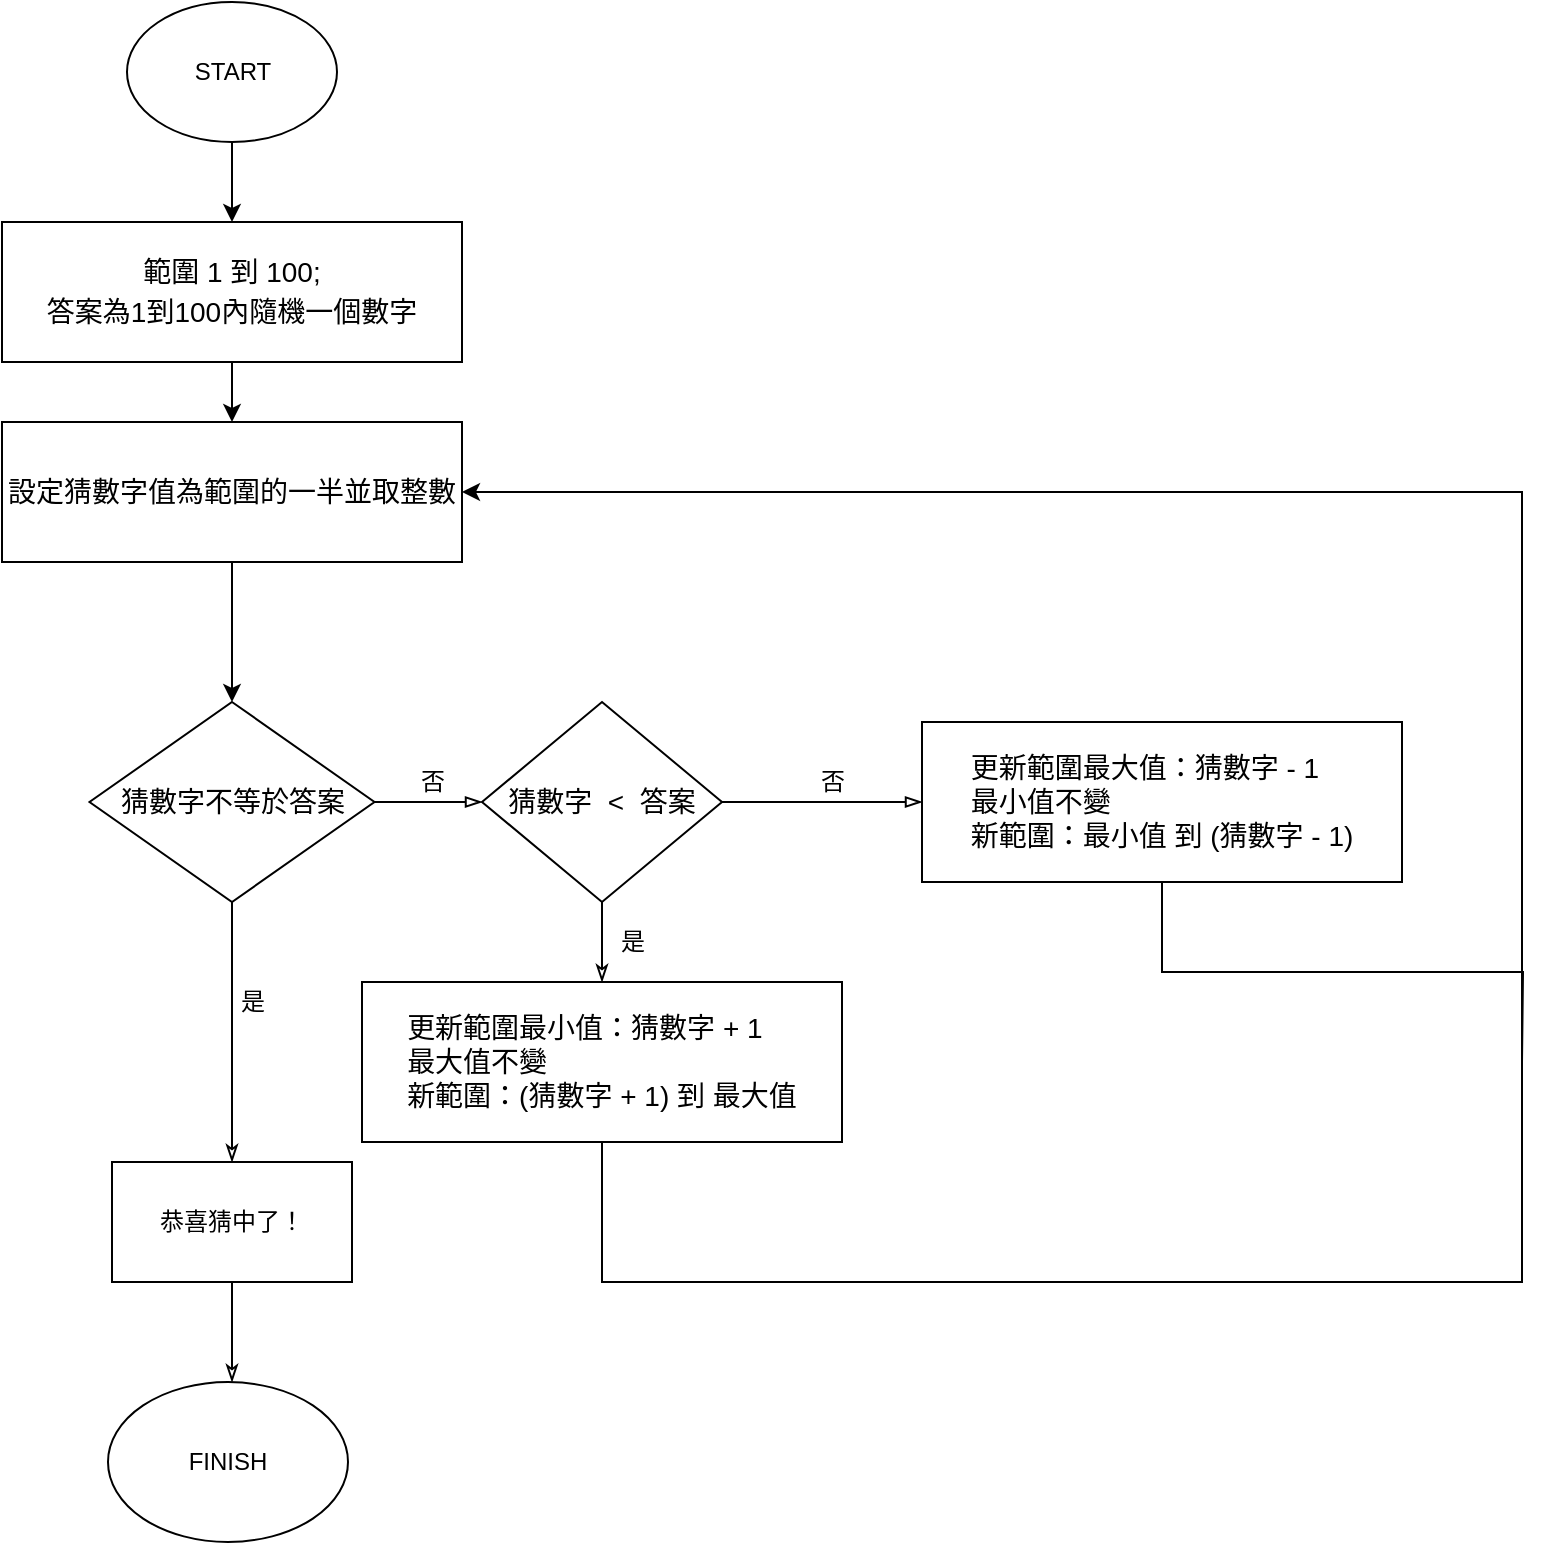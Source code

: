 <mxfile version="13.6.3" type="github">
  <diagram id="C5RBs43oDa-KdzZeNtuy" name="Page-1">
    <mxGraphModel dx="944" dy="623" grid="1" gridSize="10" guides="1" tooltips="1" connect="1" arrows="1" fold="1" page="1" pageScale="1" pageWidth="827" pageHeight="1169" math="0" shadow="0">
      <root>
        <mxCell id="WIyWlLk6GJQsqaUBKTNV-0" />
        <mxCell id="WIyWlLk6GJQsqaUBKTNV-1" parent="WIyWlLk6GJQsqaUBKTNV-0" />
        <mxCell id="CWGT0NXKtXCot0AyJV4v-5" value="" style="edgeStyle=orthogonalEdgeStyle;rounded=0;orthogonalLoop=1;jettySize=auto;html=1;entryX=0.5;entryY=0;entryDx=0;entryDy=0;" edge="1" parent="WIyWlLk6GJQsqaUBKTNV-1" source="CWGT0NXKtXCot0AyJV4v-0" target="CWGT0NXKtXCot0AyJV4v-3">
          <mxGeometry relative="1" as="geometry">
            <mxPoint x="145" y="277" as="targetPoint" />
          </mxGeometry>
        </mxCell>
        <mxCell id="CWGT0NXKtXCot0AyJV4v-0" value="&lt;font style=&quot;font-size: 14px ; line-height: 140%&quot;&gt;範圍 1 到 100;&lt;br&gt;答案為1到100內隨機一個數字&lt;br&gt;&lt;/font&gt;" style="rounded=0;whiteSpace=wrap;html=1;" vertex="1" parent="WIyWlLk6GJQsqaUBKTNV-1">
          <mxGeometry x="40" y="150" width="230" height="70" as="geometry" />
        </mxCell>
        <mxCell id="CWGT0NXKtXCot0AyJV4v-13" style="edgeStyle=orthogonalEdgeStyle;rounded=0;orthogonalLoop=1;jettySize=auto;html=1;exitX=0.5;exitY=1;exitDx=0;exitDy=0;entryX=0.5;entryY=0;entryDx=0;entryDy=0;" edge="1" parent="WIyWlLk6GJQsqaUBKTNV-1" source="CWGT0NXKtXCot0AyJV4v-3" target="CWGT0NXKtXCot0AyJV4v-7">
          <mxGeometry relative="1" as="geometry" />
        </mxCell>
        <mxCell id="CWGT0NXKtXCot0AyJV4v-3" value="&lt;font style=&quot;font-size: 14px ; line-height: 140%&quot;&gt;設定猜數字值為範圍的一半並取整數 &lt;br&gt;&lt;/font&gt;" style="rounded=0;whiteSpace=wrap;html=1;" vertex="1" parent="WIyWlLk6GJQsqaUBKTNV-1">
          <mxGeometry x="40" y="250" width="230" height="70" as="geometry" />
        </mxCell>
        <mxCell id="CWGT0NXKtXCot0AyJV4v-10" style="edgeStyle=orthogonalEdgeStyle;rounded=0;orthogonalLoop=1;jettySize=auto;html=1;exitX=0.5;exitY=1;exitDx=0;exitDy=0;entryX=0.5;entryY=0;entryDx=0;entryDy=0;" edge="1" parent="WIyWlLk6GJQsqaUBKTNV-1" source="CWGT0NXKtXCot0AyJV4v-6" target="CWGT0NXKtXCot0AyJV4v-0">
          <mxGeometry relative="1" as="geometry" />
        </mxCell>
        <mxCell id="CWGT0NXKtXCot0AyJV4v-6" value="START" style="ellipse;whiteSpace=wrap;html=1;" vertex="1" parent="WIyWlLk6GJQsqaUBKTNV-1">
          <mxGeometry x="102.5" y="40" width="105" height="70" as="geometry" />
        </mxCell>
        <mxCell id="CWGT0NXKtXCot0AyJV4v-14" style="edgeStyle=orthogonalEdgeStyle;rounded=0;orthogonalLoop=1;jettySize=auto;html=1;exitX=0.5;exitY=1;exitDx=0;exitDy=0;endArrow=classicThin;endFill=0;entryX=0.5;entryY=0;entryDx=0;entryDy=0;" edge="1" parent="WIyWlLk6GJQsqaUBKTNV-1" source="CWGT0NXKtXCot0AyJV4v-7" target="CWGT0NXKtXCot0AyJV4v-18">
          <mxGeometry relative="1" as="geometry">
            <mxPoint x="155" y="490" as="targetPoint" />
          </mxGeometry>
        </mxCell>
        <mxCell id="CWGT0NXKtXCot0AyJV4v-15" style="rounded=0;orthogonalLoop=1;jettySize=auto;html=1;exitX=1;exitY=0.5;exitDx=0;exitDy=0;endArrow=blockThin;endFill=0;entryX=0;entryY=0.5;entryDx=0;entryDy=0;" edge="1" parent="WIyWlLk6GJQsqaUBKTNV-1" source="CWGT0NXKtXCot0AyJV4v-7" target="CWGT0NXKtXCot0AyJV4v-22">
          <mxGeometry relative="1" as="geometry">
            <mxPoint x="280" y="400" as="targetPoint" />
          </mxGeometry>
        </mxCell>
        <mxCell id="CWGT0NXKtXCot0AyJV4v-7" value="&lt;font style=&quot;font-size: 14px&quot;&gt;猜數字不等於答案&lt;/font&gt;" style="rhombus;whiteSpace=wrap;html=1;" vertex="1" parent="WIyWlLk6GJQsqaUBKTNV-1">
          <mxGeometry x="83.75" y="390" width="142.5" height="100" as="geometry" />
        </mxCell>
        <mxCell id="CWGT0NXKtXCot0AyJV4v-16" value="是" style="text;html=1;resizable=0;autosize=1;align=center;verticalAlign=middle;points=[];fillColor=none;strokeColor=none;rounded=0;" vertex="1" parent="WIyWlLk6GJQsqaUBKTNV-1">
          <mxGeometry x="150" y="530" width="30" height="20" as="geometry" />
        </mxCell>
        <mxCell id="CWGT0NXKtXCot0AyJV4v-17" value="否" style="text;html=1;resizable=0;autosize=1;align=center;verticalAlign=middle;points=[];fillColor=none;strokeColor=none;rounded=0;" vertex="1" parent="WIyWlLk6GJQsqaUBKTNV-1">
          <mxGeometry x="240" y="420" width="30" height="20" as="geometry" />
        </mxCell>
        <mxCell id="CWGT0NXKtXCot0AyJV4v-19" style="edgeStyle=none;rounded=0;orthogonalLoop=1;jettySize=auto;html=1;exitX=0.5;exitY=1;exitDx=0;exitDy=0;endArrow=classicThin;endFill=0;" edge="1" parent="WIyWlLk6GJQsqaUBKTNV-1" source="CWGT0NXKtXCot0AyJV4v-18">
          <mxGeometry relative="1" as="geometry">
            <mxPoint x="155" y="730" as="targetPoint" />
          </mxGeometry>
        </mxCell>
        <mxCell id="CWGT0NXKtXCot0AyJV4v-18" value="恭喜猜中了！" style="rounded=0;whiteSpace=wrap;html=1;" vertex="1" parent="WIyWlLk6GJQsqaUBKTNV-1">
          <mxGeometry x="95" y="620" width="120" height="60" as="geometry" />
        </mxCell>
        <mxCell id="CWGT0NXKtXCot0AyJV4v-20" value="FINISH" style="ellipse;whiteSpace=wrap;html=1;" vertex="1" parent="WIyWlLk6GJQsqaUBKTNV-1">
          <mxGeometry x="93" y="730" width="120" height="80" as="geometry" />
        </mxCell>
        <mxCell id="CWGT0NXKtXCot0AyJV4v-27" style="edgeStyle=orthogonalEdgeStyle;rounded=0;orthogonalLoop=1;jettySize=auto;html=1;exitX=0.5;exitY=1;exitDx=0;exitDy=0;endArrow=classicThin;endFill=0;" edge="1" parent="WIyWlLk6GJQsqaUBKTNV-1" source="CWGT0NXKtXCot0AyJV4v-22" target="CWGT0NXKtXCot0AyJV4v-24">
          <mxGeometry relative="1" as="geometry" />
        </mxCell>
        <mxCell id="CWGT0NXKtXCot0AyJV4v-22" value="&lt;font style=&quot;font-size: 14px&quot;&gt;猜數字&amp;nbsp; &amp;lt;&amp;nbsp; 答案&lt;/font&gt;" style="rhombus;whiteSpace=wrap;html=1;" vertex="1" parent="WIyWlLk6GJQsqaUBKTNV-1">
          <mxGeometry x="280" y="390" width="120" height="100" as="geometry" />
        </mxCell>
        <mxCell id="CWGT0NXKtXCot0AyJV4v-25" style="edgeStyle=orthogonalEdgeStyle;rounded=0;orthogonalLoop=1;jettySize=auto;html=1;exitX=0.5;exitY=1;exitDx=0;exitDy=0;entryX=1;entryY=0.5;entryDx=0;entryDy=0;endArrow=classic;endFill=1;" edge="1" parent="WIyWlLk6GJQsqaUBKTNV-1" source="CWGT0NXKtXCot0AyJV4v-24" target="CWGT0NXKtXCot0AyJV4v-3">
          <mxGeometry relative="1" as="geometry">
            <Array as="points">
              <mxPoint x="340" y="680" />
              <mxPoint x="800" y="680" />
              <mxPoint x="800" y="285" />
            </Array>
          </mxGeometry>
        </mxCell>
        <mxCell id="CWGT0NXKtXCot0AyJV4v-24" value="&lt;p style=&quot;line-height: 140%&quot;&gt;&lt;/p&gt;&lt;div style=&quot;text-align: left ; font-size: 14px&quot;&gt;&lt;font style=&quot;font-size: 14px&quot;&gt;更新範圍最小值：猜數字 + 1&lt;/font&gt;&lt;/div&gt;&lt;div style=&quot;text-align: left ; font-size: 14px&quot;&gt;&lt;font style=&quot;font-size: 14px&quot;&gt;最大值不變&lt;/font&gt;&lt;/div&gt;&lt;div style=&quot;text-align: left ; font-size: 14px&quot;&gt;&lt;span&gt;新範圍：(猜數字 + 1) 到 最大值&lt;/span&gt;&lt;/div&gt;&lt;p&gt;&lt;/p&gt;" style="rounded=0;whiteSpace=wrap;html=1;" vertex="1" parent="WIyWlLk6GJQsqaUBKTNV-1">
          <mxGeometry x="220" y="530" width="240" height="80" as="geometry" />
        </mxCell>
        <mxCell id="CWGT0NXKtXCot0AyJV4v-26" value="是" style="text;html=1;resizable=0;autosize=1;align=center;verticalAlign=middle;points=[];fillColor=none;strokeColor=none;rounded=0;" vertex="1" parent="WIyWlLk6GJQsqaUBKTNV-1">
          <mxGeometry x="340" y="500" width="30" height="20" as="geometry" />
        </mxCell>
        <mxCell id="CWGT0NXKtXCot0AyJV4v-28" style="rounded=0;orthogonalLoop=1;jettySize=auto;html=1;exitX=1;exitY=0.5;exitDx=0;exitDy=0;endArrow=blockThin;endFill=0;entryX=0;entryY=0.5;entryDx=0;entryDy=0;" edge="1" parent="WIyWlLk6GJQsqaUBKTNV-1" target="CWGT0NXKtXCot0AyJV4v-33">
          <mxGeometry relative="1" as="geometry">
            <mxPoint x="570" y="440" as="targetPoint" />
            <mxPoint x="400" y="440" as="sourcePoint" />
          </mxGeometry>
        </mxCell>
        <mxCell id="CWGT0NXKtXCot0AyJV4v-29" value="否" style="text;html=1;resizable=0;autosize=1;align=center;verticalAlign=middle;points=[];fillColor=none;strokeColor=none;rounded=0;" vertex="1" parent="WIyWlLk6GJQsqaUBKTNV-1">
          <mxGeometry x="440" y="420" width="30" height="20" as="geometry" />
        </mxCell>
        <mxCell id="CWGT0NXKtXCot0AyJV4v-36" style="edgeStyle=orthogonalEdgeStyle;rounded=0;orthogonalLoop=1;jettySize=auto;html=1;exitX=0.5;exitY=1;exitDx=0;exitDy=0;endArrow=none;endFill=0;" edge="1" parent="WIyWlLk6GJQsqaUBKTNV-1" source="CWGT0NXKtXCot0AyJV4v-33">
          <mxGeometry relative="1" as="geometry">
            <mxPoint x="800" y="570" as="targetPoint" />
          </mxGeometry>
        </mxCell>
        <mxCell id="CWGT0NXKtXCot0AyJV4v-33" value="&lt;p style=&quot;line-height: 140%&quot;&gt;&lt;/p&gt;&lt;div style=&quot;text-align: left ; font-size: 14px&quot;&gt;&lt;font style=&quot;font-size: 14px&quot;&gt;更新範圍最大值：猜數字 - 1&lt;/font&gt;&lt;/div&gt;&lt;div style=&quot;text-align: left ; font-size: 14px&quot;&gt;&lt;font style=&quot;font-size: 14px&quot;&gt;最小值不變&lt;/font&gt;&lt;/div&gt;&lt;div style=&quot;text-align: left ; font-size: 14px&quot;&gt;&lt;span&gt;新範圍：最小值 到 (猜數字 - 1)&lt;/span&gt;&lt;/div&gt;&lt;p&gt;&lt;/p&gt;" style="rounded=0;whiteSpace=wrap;html=1;" vertex="1" parent="WIyWlLk6GJQsqaUBKTNV-1">
          <mxGeometry x="500" y="400" width="240" height="80" as="geometry" />
        </mxCell>
      </root>
    </mxGraphModel>
  </diagram>
</mxfile>
